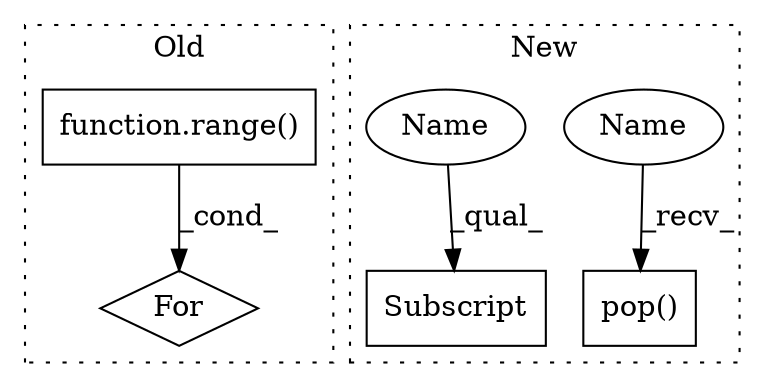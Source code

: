 digraph G {
subgraph cluster0 {
1 [label="function.range()" a="75" s="799,818" l="6,1" shape="box"];
3 [label="For" a="107" s="790,819" l="4,14" shape="diamond"];
label = "Old";
style="dotted";
}
subgraph cluster1 {
2 [label="pop()" a="75" s="793,807" l="6,1" shape="box"];
4 [label="Subscript" a="63" s="773,0" l="11,0" shape="box"];
5 [label="Name" a="87" s="793" l="1" shape="ellipse"];
6 [label="Name" a="87" s="773" l="1" shape="ellipse"];
label = "New";
style="dotted";
}
1 -> 3 [label="_cond_"];
5 -> 2 [label="_recv_"];
6 -> 4 [label="_qual_"];
}